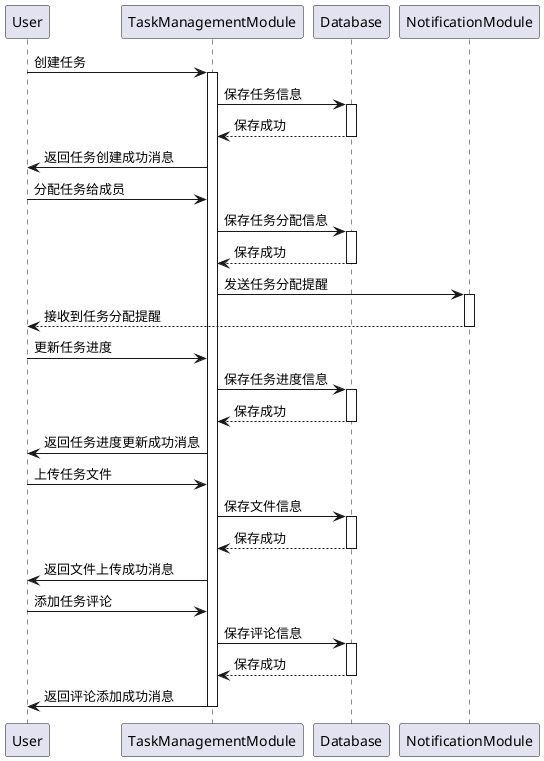 @startuml

participant User
participant TaskManagementModule
participant Database
participant NotificationModule

User -> TaskManagementModule: 创建任务
activate TaskManagementModule

TaskManagementModule -> Database: 保存任务信息
activate Database

Database --> TaskManagementModule: 保存成功
deactivate Database

TaskManagementModule -> User: 返回任务创建成功消息

User -> TaskManagementModule: 分配任务给成员
TaskManagementModule -> Database: 保存任务分配信息
activate Database

Database --> TaskManagementModule: 保存成功
deactivate Database

TaskManagementModule -> NotificationModule: 发送任务分配提醒
activate NotificationModule

NotificationModule --> User: 接收到任务分配提醒
deactivate NotificationModule

User -> TaskManagementModule: 更新任务进度
TaskManagementModule -> Database: 保存任务进度信息
activate Database

Database --> TaskManagementModule: 保存成功
deactivate Database

TaskManagementModule -> User: 返回任务进度更新成功消息

User -> TaskManagementModule: 上传任务文件
TaskManagementModule -> Database: 保存文件信息
activate Database

Database --> TaskManagementModule: 保存成功
deactivate Database

TaskManagementModule -> User: 返回文件上传成功消息

User -> TaskManagementModule: 添加任务评论
TaskManagementModule -> Database: 保存评论信息
activate Database

Database --> TaskManagementModule: 保存成功
deactivate Database

TaskManagementModule -> User: 返回评论添加成功消息

deactivate TaskManagementModule
@enduml

